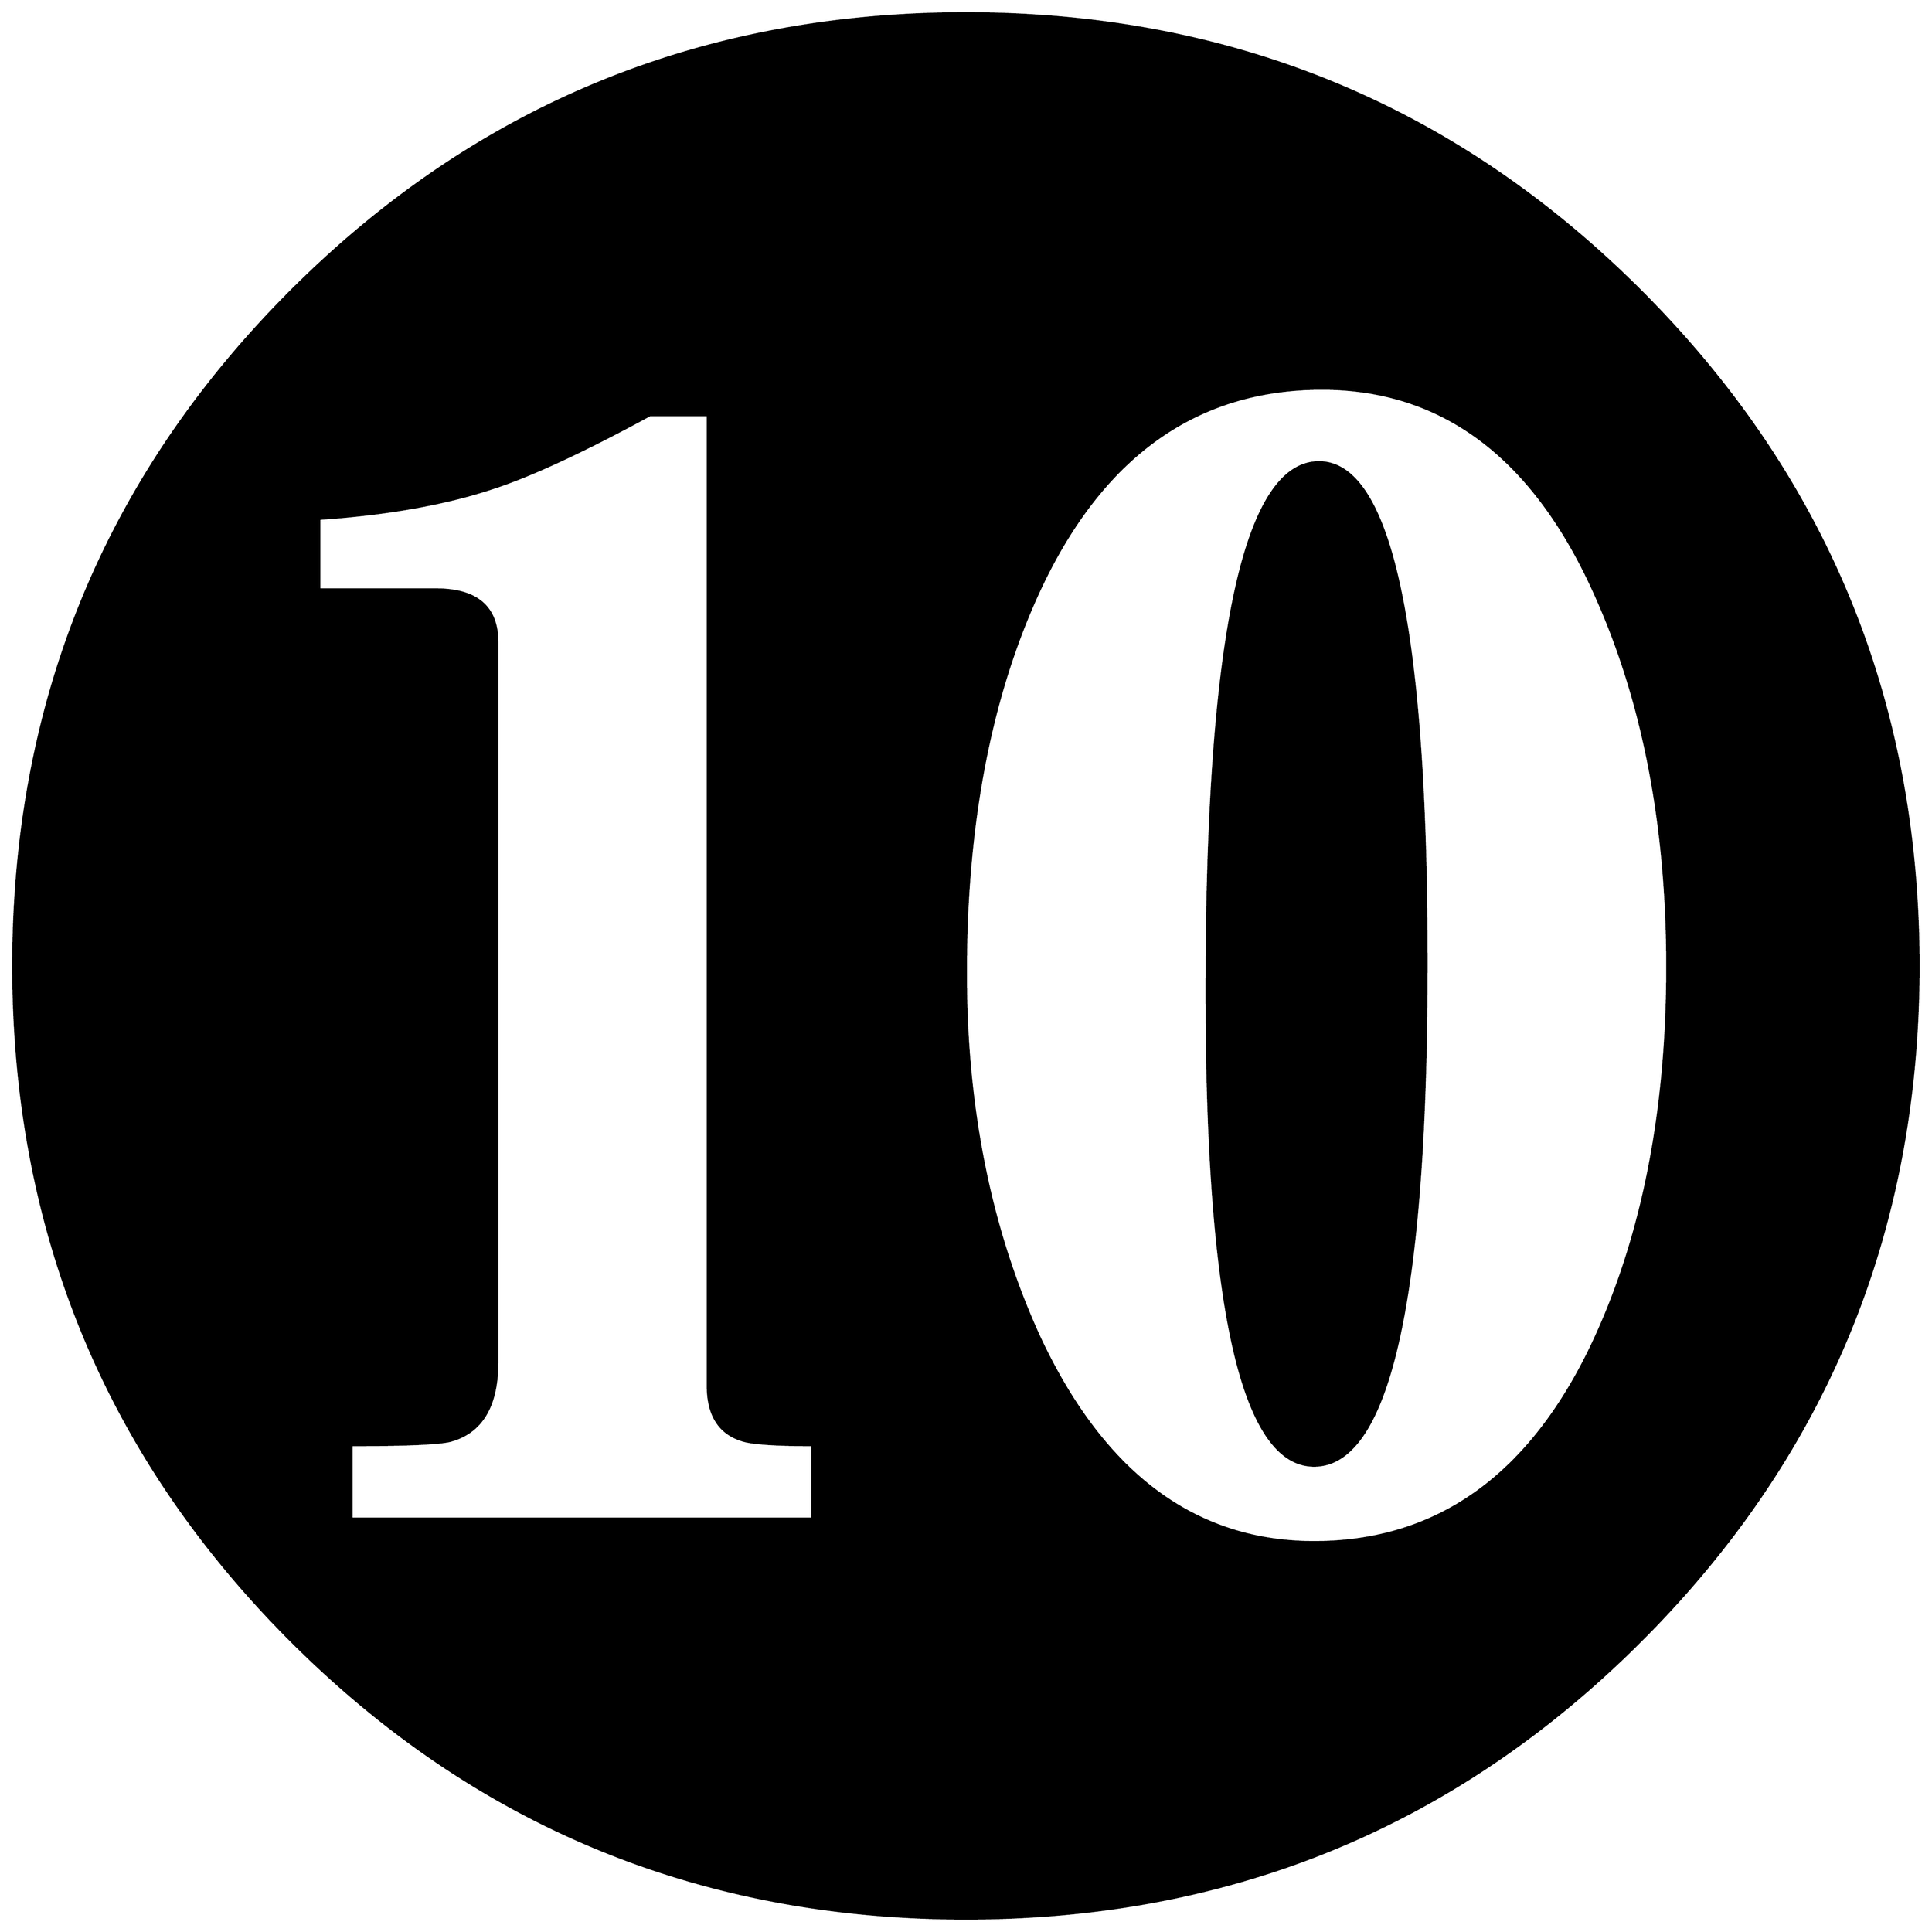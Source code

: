 


\begin{tikzpicture}[y=0.80pt, x=0.80pt, yscale=-1.0, xscale=1.0, inner sep=0pt, outer sep=0pt]
\begin{scope}[shift={(100.0,1706.0)},nonzero rule]
  \path[draw=.,fill=.,line width=1.600pt] (1998.0,-582.0) ..
    controls (1998.0,-311.333) and (1903.333,-81.333) ..
    (1714.0,108.0) .. controls (1524.667,297.333) and (1294.667,392.0)
    .. (1024.0,392.0) .. controls (753.333,392.0) and
    (523.333,297.333) .. (334.0,108.0) .. controls (144.667,-81.333) and
    (50.0,-311.333) .. (50.0,-582.0) .. controls (50.0,-852.667) and
    (144.667,-1082.667) .. (334.0,-1272.0) .. controls
    (523.333,-1461.333) and (753.333,-1556.0) .. (1024.0,-1556.0) ..
    controls (1294.667,-1556.0) and (1524.667,-1461.333) ..
    (1714.0,-1272.0) .. controls (1903.333,-1082.667) and
    (1998.0,-852.667) .. (1998.0,-582.0) -- cycle(1741.0,-581.0)
    .. controls (1741.0,-724.333) and (1717.0,-850.0) ..
    (1669.0,-958.0) .. controls (1606.333,-1100.667) and
    (1512.667,-1172.0) .. (1388.0,-1172.0) .. controls
    (1257.333,-1172.0) and (1160.0,-1101.0) .. (1096.0,-959.0) ..
    controls (1048.0,-852.333) and (1024.0,-724.333) ..
    (1024.0,-575.0) .. controls (1024.0,-436.333) and
    (1049.0,-312.333) .. (1099.0,-203.0) .. controls
    (1164.333,-63.0) and (1258.0,7.0) .. (1380.0,7.0) .. controls
    (1508.0,7.0) and (1604.0,-63.0) .. (1668.0,-203.0) ..
    controls (1716.667,-309.667) and (1741.0,-435.667) ..
    (1741.0,-581.0) -- cycle(867.0,-17.0) -- (867.0,-92.0) ..
    controls (829.0,-92.0) and (805.0,-93.667) .. (795.0,-97.0) ..
    controls (771.667,-104.333) and (760.0,-123.0) .. (760.0,-153.0)
    -- (760.0,-1145.0) -- (701.0,-1145.0) .. controls
    (632.333,-1107.667) and (578.333,-1082.667) .. (539.0,-1070.0) ..
    controls (490.333,-1054.0) and (431.667,-1043.667) ..
    (363.0,-1039.0) -- (363.0,-967.0) -- (482.0,-967.0) ..
    controls (524.0,-967.0) and (545.0,-949.0) .. (545.0,-913.0)
    -- (545.0,-177.0) .. controls (545.0,-133.0) and
    (529.667,-106.333) .. (499.0,-97.0) .. controls (489.667,-93.667)
    and (455.333,-92.0) .. (396.0,-92.0) -- (396.0,-17.0) --
    (867.0,-17.0) -- cycle(1495.0,-585.0) .. controls
    (1495.0,-242.333) and (1456.667,-71.0) .. (1380.0,-71.0) ..
    controls (1306.667,-71.0) and (1270.0,-232.667) ..
    (1270.0,-556.0) .. controls (1270.0,-916.667) and
    (1308.333,-1097.0) .. (1385.0,-1097.0) .. controls
    (1458.333,-1097.0) and (1495.0,-926.333) .. (1495.0,-585.0) --
    cycle;
\end{scope}

\end{tikzpicture}

